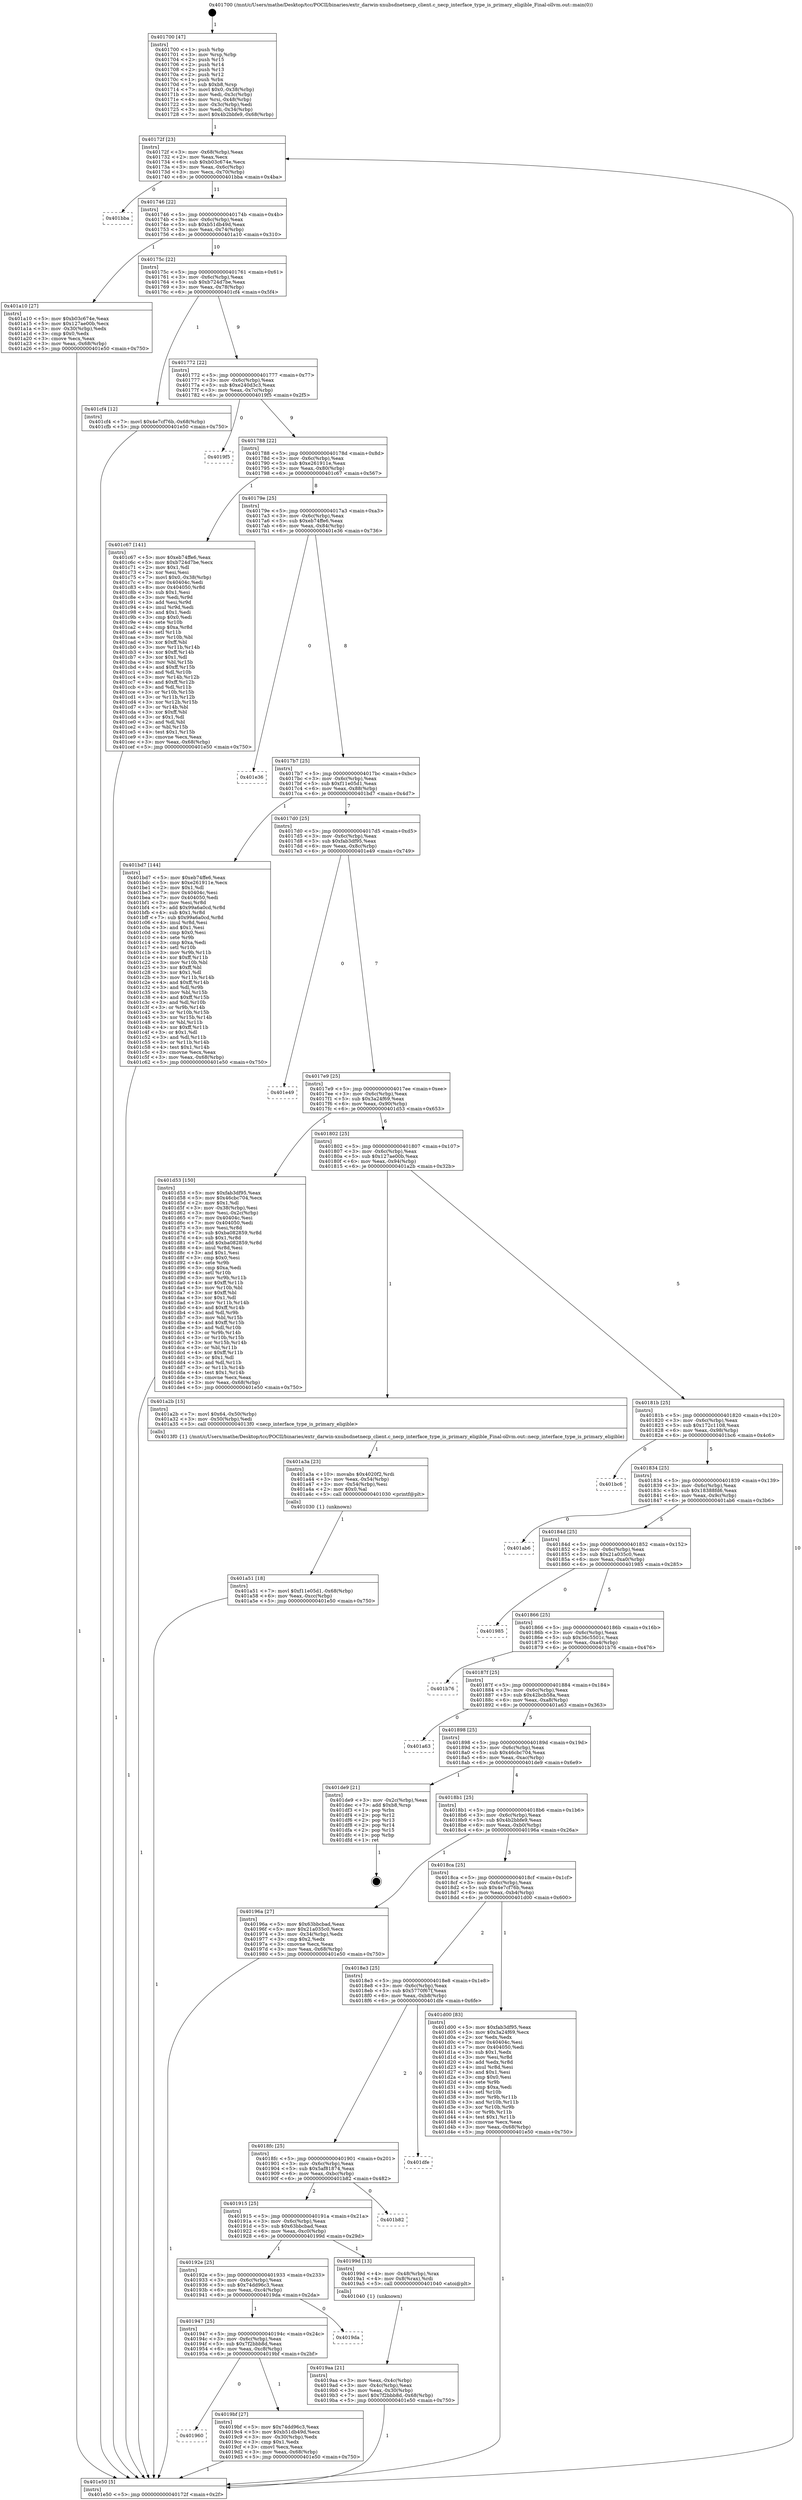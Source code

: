 digraph "0x401700" {
  label = "0x401700 (/mnt/c/Users/mathe/Desktop/tcc/POCII/binaries/extr_darwin-xnubsdnetnecp_client.c_necp_interface_type_is_primary_eligible_Final-ollvm.out::main(0))"
  labelloc = "t"
  node[shape=record]

  Entry [label="",width=0.3,height=0.3,shape=circle,fillcolor=black,style=filled]
  "0x40172f" [label="{
     0x40172f [23]\l
     | [instrs]\l
     &nbsp;&nbsp;0x40172f \<+3\>: mov -0x68(%rbp),%eax\l
     &nbsp;&nbsp;0x401732 \<+2\>: mov %eax,%ecx\l
     &nbsp;&nbsp;0x401734 \<+6\>: sub $0xb03c674e,%ecx\l
     &nbsp;&nbsp;0x40173a \<+3\>: mov %eax,-0x6c(%rbp)\l
     &nbsp;&nbsp;0x40173d \<+3\>: mov %ecx,-0x70(%rbp)\l
     &nbsp;&nbsp;0x401740 \<+6\>: je 0000000000401bba \<main+0x4ba\>\l
  }"]
  "0x401bba" [label="{
     0x401bba\l
  }", style=dashed]
  "0x401746" [label="{
     0x401746 [22]\l
     | [instrs]\l
     &nbsp;&nbsp;0x401746 \<+5\>: jmp 000000000040174b \<main+0x4b\>\l
     &nbsp;&nbsp;0x40174b \<+3\>: mov -0x6c(%rbp),%eax\l
     &nbsp;&nbsp;0x40174e \<+5\>: sub $0xb51db49d,%eax\l
     &nbsp;&nbsp;0x401753 \<+3\>: mov %eax,-0x74(%rbp)\l
     &nbsp;&nbsp;0x401756 \<+6\>: je 0000000000401a10 \<main+0x310\>\l
  }"]
  Exit [label="",width=0.3,height=0.3,shape=circle,fillcolor=black,style=filled,peripheries=2]
  "0x401a10" [label="{
     0x401a10 [27]\l
     | [instrs]\l
     &nbsp;&nbsp;0x401a10 \<+5\>: mov $0xb03c674e,%eax\l
     &nbsp;&nbsp;0x401a15 \<+5\>: mov $0x127ae00b,%ecx\l
     &nbsp;&nbsp;0x401a1a \<+3\>: mov -0x30(%rbp),%edx\l
     &nbsp;&nbsp;0x401a1d \<+3\>: cmp $0x0,%edx\l
     &nbsp;&nbsp;0x401a20 \<+3\>: cmove %ecx,%eax\l
     &nbsp;&nbsp;0x401a23 \<+3\>: mov %eax,-0x68(%rbp)\l
     &nbsp;&nbsp;0x401a26 \<+5\>: jmp 0000000000401e50 \<main+0x750\>\l
  }"]
  "0x40175c" [label="{
     0x40175c [22]\l
     | [instrs]\l
     &nbsp;&nbsp;0x40175c \<+5\>: jmp 0000000000401761 \<main+0x61\>\l
     &nbsp;&nbsp;0x401761 \<+3\>: mov -0x6c(%rbp),%eax\l
     &nbsp;&nbsp;0x401764 \<+5\>: sub $0xb724d7be,%eax\l
     &nbsp;&nbsp;0x401769 \<+3\>: mov %eax,-0x78(%rbp)\l
     &nbsp;&nbsp;0x40176c \<+6\>: je 0000000000401cf4 \<main+0x5f4\>\l
  }"]
  "0x401a51" [label="{
     0x401a51 [18]\l
     | [instrs]\l
     &nbsp;&nbsp;0x401a51 \<+7\>: movl $0xf11e05d1,-0x68(%rbp)\l
     &nbsp;&nbsp;0x401a58 \<+6\>: mov %eax,-0xcc(%rbp)\l
     &nbsp;&nbsp;0x401a5e \<+5\>: jmp 0000000000401e50 \<main+0x750\>\l
  }"]
  "0x401cf4" [label="{
     0x401cf4 [12]\l
     | [instrs]\l
     &nbsp;&nbsp;0x401cf4 \<+7\>: movl $0x4e7cf76b,-0x68(%rbp)\l
     &nbsp;&nbsp;0x401cfb \<+5\>: jmp 0000000000401e50 \<main+0x750\>\l
  }"]
  "0x401772" [label="{
     0x401772 [22]\l
     | [instrs]\l
     &nbsp;&nbsp;0x401772 \<+5\>: jmp 0000000000401777 \<main+0x77\>\l
     &nbsp;&nbsp;0x401777 \<+3\>: mov -0x6c(%rbp),%eax\l
     &nbsp;&nbsp;0x40177a \<+5\>: sub $0xe240d3c3,%eax\l
     &nbsp;&nbsp;0x40177f \<+3\>: mov %eax,-0x7c(%rbp)\l
     &nbsp;&nbsp;0x401782 \<+6\>: je 00000000004019f5 \<main+0x2f5\>\l
  }"]
  "0x401a3a" [label="{
     0x401a3a [23]\l
     | [instrs]\l
     &nbsp;&nbsp;0x401a3a \<+10\>: movabs $0x4020f2,%rdi\l
     &nbsp;&nbsp;0x401a44 \<+3\>: mov %eax,-0x54(%rbp)\l
     &nbsp;&nbsp;0x401a47 \<+3\>: mov -0x54(%rbp),%esi\l
     &nbsp;&nbsp;0x401a4a \<+2\>: mov $0x0,%al\l
     &nbsp;&nbsp;0x401a4c \<+5\>: call 0000000000401030 \<printf@plt\>\l
     | [calls]\l
     &nbsp;&nbsp;0x401030 \{1\} (unknown)\l
  }"]
  "0x4019f5" [label="{
     0x4019f5\l
  }", style=dashed]
  "0x401788" [label="{
     0x401788 [22]\l
     | [instrs]\l
     &nbsp;&nbsp;0x401788 \<+5\>: jmp 000000000040178d \<main+0x8d\>\l
     &nbsp;&nbsp;0x40178d \<+3\>: mov -0x6c(%rbp),%eax\l
     &nbsp;&nbsp;0x401790 \<+5\>: sub $0xe261911e,%eax\l
     &nbsp;&nbsp;0x401795 \<+3\>: mov %eax,-0x80(%rbp)\l
     &nbsp;&nbsp;0x401798 \<+6\>: je 0000000000401c67 \<main+0x567\>\l
  }"]
  "0x401960" [label="{
     0x401960\l
  }", style=dashed]
  "0x401c67" [label="{
     0x401c67 [141]\l
     | [instrs]\l
     &nbsp;&nbsp;0x401c67 \<+5\>: mov $0xeb74ffe6,%eax\l
     &nbsp;&nbsp;0x401c6c \<+5\>: mov $0xb724d7be,%ecx\l
     &nbsp;&nbsp;0x401c71 \<+2\>: mov $0x1,%dl\l
     &nbsp;&nbsp;0x401c73 \<+2\>: xor %esi,%esi\l
     &nbsp;&nbsp;0x401c75 \<+7\>: movl $0x0,-0x38(%rbp)\l
     &nbsp;&nbsp;0x401c7c \<+7\>: mov 0x40404c,%edi\l
     &nbsp;&nbsp;0x401c83 \<+8\>: mov 0x404050,%r8d\l
     &nbsp;&nbsp;0x401c8b \<+3\>: sub $0x1,%esi\l
     &nbsp;&nbsp;0x401c8e \<+3\>: mov %edi,%r9d\l
     &nbsp;&nbsp;0x401c91 \<+3\>: add %esi,%r9d\l
     &nbsp;&nbsp;0x401c94 \<+4\>: imul %r9d,%edi\l
     &nbsp;&nbsp;0x401c98 \<+3\>: and $0x1,%edi\l
     &nbsp;&nbsp;0x401c9b \<+3\>: cmp $0x0,%edi\l
     &nbsp;&nbsp;0x401c9e \<+4\>: sete %r10b\l
     &nbsp;&nbsp;0x401ca2 \<+4\>: cmp $0xa,%r8d\l
     &nbsp;&nbsp;0x401ca6 \<+4\>: setl %r11b\l
     &nbsp;&nbsp;0x401caa \<+3\>: mov %r10b,%bl\l
     &nbsp;&nbsp;0x401cad \<+3\>: xor $0xff,%bl\l
     &nbsp;&nbsp;0x401cb0 \<+3\>: mov %r11b,%r14b\l
     &nbsp;&nbsp;0x401cb3 \<+4\>: xor $0xff,%r14b\l
     &nbsp;&nbsp;0x401cb7 \<+3\>: xor $0x1,%dl\l
     &nbsp;&nbsp;0x401cba \<+3\>: mov %bl,%r15b\l
     &nbsp;&nbsp;0x401cbd \<+4\>: and $0xff,%r15b\l
     &nbsp;&nbsp;0x401cc1 \<+3\>: and %dl,%r10b\l
     &nbsp;&nbsp;0x401cc4 \<+3\>: mov %r14b,%r12b\l
     &nbsp;&nbsp;0x401cc7 \<+4\>: and $0xff,%r12b\l
     &nbsp;&nbsp;0x401ccb \<+3\>: and %dl,%r11b\l
     &nbsp;&nbsp;0x401cce \<+3\>: or %r10b,%r15b\l
     &nbsp;&nbsp;0x401cd1 \<+3\>: or %r11b,%r12b\l
     &nbsp;&nbsp;0x401cd4 \<+3\>: xor %r12b,%r15b\l
     &nbsp;&nbsp;0x401cd7 \<+3\>: or %r14b,%bl\l
     &nbsp;&nbsp;0x401cda \<+3\>: xor $0xff,%bl\l
     &nbsp;&nbsp;0x401cdd \<+3\>: or $0x1,%dl\l
     &nbsp;&nbsp;0x401ce0 \<+2\>: and %dl,%bl\l
     &nbsp;&nbsp;0x401ce2 \<+3\>: or %bl,%r15b\l
     &nbsp;&nbsp;0x401ce5 \<+4\>: test $0x1,%r15b\l
     &nbsp;&nbsp;0x401ce9 \<+3\>: cmovne %ecx,%eax\l
     &nbsp;&nbsp;0x401cec \<+3\>: mov %eax,-0x68(%rbp)\l
     &nbsp;&nbsp;0x401cef \<+5\>: jmp 0000000000401e50 \<main+0x750\>\l
  }"]
  "0x40179e" [label="{
     0x40179e [25]\l
     | [instrs]\l
     &nbsp;&nbsp;0x40179e \<+5\>: jmp 00000000004017a3 \<main+0xa3\>\l
     &nbsp;&nbsp;0x4017a3 \<+3\>: mov -0x6c(%rbp),%eax\l
     &nbsp;&nbsp;0x4017a6 \<+5\>: sub $0xeb74ffe6,%eax\l
     &nbsp;&nbsp;0x4017ab \<+6\>: mov %eax,-0x84(%rbp)\l
     &nbsp;&nbsp;0x4017b1 \<+6\>: je 0000000000401e36 \<main+0x736\>\l
  }"]
  "0x4019bf" [label="{
     0x4019bf [27]\l
     | [instrs]\l
     &nbsp;&nbsp;0x4019bf \<+5\>: mov $0x74dd96c3,%eax\l
     &nbsp;&nbsp;0x4019c4 \<+5\>: mov $0xb51db49d,%ecx\l
     &nbsp;&nbsp;0x4019c9 \<+3\>: mov -0x30(%rbp),%edx\l
     &nbsp;&nbsp;0x4019cc \<+3\>: cmp $0x1,%edx\l
     &nbsp;&nbsp;0x4019cf \<+3\>: cmovl %ecx,%eax\l
     &nbsp;&nbsp;0x4019d2 \<+3\>: mov %eax,-0x68(%rbp)\l
     &nbsp;&nbsp;0x4019d5 \<+5\>: jmp 0000000000401e50 \<main+0x750\>\l
  }"]
  "0x401e36" [label="{
     0x401e36\l
  }", style=dashed]
  "0x4017b7" [label="{
     0x4017b7 [25]\l
     | [instrs]\l
     &nbsp;&nbsp;0x4017b7 \<+5\>: jmp 00000000004017bc \<main+0xbc\>\l
     &nbsp;&nbsp;0x4017bc \<+3\>: mov -0x6c(%rbp),%eax\l
     &nbsp;&nbsp;0x4017bf \<+5\>: sub $0xf11e05d1,%eax\l
     &nbsp;&nbsp;0x4017c4 \<+6\>: mov %eax,-0x88(%rbp)\l
     &nbsp;&nbsp;0x4017ca \<+6\>: je 0000000000401bd7 \<main+0x4d7\>\l
  }"]
  "0x401947" [label="{
     0x401947 [25]\l
     | [instrs]\l
     &nbsp;&nbsp;0x401947 \<+5\>: jmp 000000000040194c \<main+0x24c\>\l
     &nbsp;&nbsp;0x40194c \<+3\>: mov -0x6c(%rbp),%eax\l
     &nbsp;&nbsp;0x40194f \<+5\>: sub $0x7f2bbb8d,%eax\l
     &nbsp;&nbsp;0x401954 \<+6\>: mov %eax,-0xc8(%rbp)\l
     &nbsp;&nbsp;0x40195a \<+6\>: je 00000000004019bf \<main+0x2bf\>\l
  }"]
  "0x401bd7" [label="{
     0x401bd7 [144]\l
     | [instrs]\l
     &nbsp;&nbsp;0x401bd7 \<+5\>: mov $0xeb74ffe6,%eax\l
     &nbsp;&nbsp;0x401bdc \<+5\>: mov $0xe261911e,%ecx\l
     &nbsp;&nbsp;0x401be1 \<+2\>: mov $0x1,%dl\l
     &nbsp;&nbsp;0x401be3 \<+7\>: mov 0x40404c,%esi\l
     &nbsp;&nbsp;0x401bea \<+7\>: mov 0x404050,%edi\l
     &nbsp;&nbsp;0x401bf1 \<+3\>: mov %esi,%r8d\l
     &nbsp;&nbsp;0x401bf4 \<+7\>: add $0x99a6a0cd,%r8d\l
     &nbsp;&nbsp;0x401bfb \<+4\>: sub $0x1,%r8d\l
     &nbsp;&nbsp;0x401bff \<+7\>: sub $0x99a6a0cd,%r8d\l
     &nbsp;&nbsp;0x401c06 \<+4\>: imul %r8d,%esi\l
     &nbsp;&nbsp;0x401c0a \<+3\>: and $0x1,%esi\l
     &nbsp;&nbsp;0x401c0d \<+3\>: cmp $0x0,%esi\l
     &nbsp;&nbsp;0x401c10 \<+4\>: sete %r9b\l
     &nbsp;&nbsp;0x401c14 \<+3\>: cmp $0xa,%edi\l
     &nbsp;&nbsp;0x401c17 \<+4\>: setl %r10b\l
     &nbsp;&nbsp;0x401c1b \<+3\>: mov %r9b,%r11b\l
     &nbsp;&nbsp;0x401c1e \<+4\>: xor $0xff,%r11b\l
     &nbsp;&nbsp;0x401c22 \<+3\>: mov %r10b,%bl\l
     &nbsp;&nbsp;0x401c25 \<+3\>: xor $0xff,%bl\l
     &nbsp;&nbsp;0x401c28 \<+3\>: xor $0x1,%dl\l
     &nbsp;&nbsp;0x401c2b \<+3\>: mov %r11b,%r14b\l
     &nbsp;&nbsp;0x401c2e \<+4\>: and $0xff,%r14b\l
     &nbsp;&nbsp;0x401c32 \<+3\>: and %dl,%r9b\l
     &nbsp;&nbsp;0x401c35 \<+3\>: mov %bl,%r15b\l
     &nbsp;&nbsp;0x401c38 \<+4\>: and $0xff,%r15b\l
     &nbsp;&nbsp;0x401c3c \<+3\>: and %dl,%r10b\l
     &nbsp;&nbsp;0x401c3f \<+3\>: or %r9b,%r14b\l
     &nbsp;&nbsp;0x401c42 \<+3\>: or %r10b,%r15b\l
     &nbsp;&nbsp;0x401c45 \<+3\>: xor %r15b,%r14b\l
     &nbsp;&nbsp;0x401c48 \<+3\>: or %bl,%r11b\l
     &nbsp;&nbsp;0x401c4b \<+4\>: xor $0xff,%r11b\l
     &nbsp;&nbsp;0x401c4f \<+3\>: or $0x1,%dl\l
     &nbsp;&nbsp;0x401c52 \<+3\>: and %dl,%r11b\l
     &nbsp;&nbsp;0x401c55 \<+3\>: or %r11b,%r14b\l
     &nbsp;&nbsp;0x401c58 \<+4\>: test $0x1,%r14b\l
     &nbsp;&nbsp;0x401c5c \<+3\>: cmovne %ecx,%eax\l
     &nbsp;&nbsp;0x401c5f \<+3\>: mov %eax,-0x68(%rbp)\l
     &nbsp;&nbsp;0x401c62 \<+5\>: jmp 0000000000401e50 \<main+0x750\>\l
  }"]
  "0x4017d0" [label="{
     0x4017d0 [25]\l
     | [instrs]\l
     &nbsp;&nbsp;0x4017d0 \<+5\>: jmp 00000000004017d5 \<main+0xd5\>\l
     &nbsp;&nbsp;0x4017d5 \<+3\>: mov -0x6c(%rbp),%eax\l
     &nbsp;&nbsp;0x4017d8 \<+5\>: sub $0xfab3df95,%eax\l
     &nbsp;&nbsp;0x4017dd \<+6\>: mov %eax,-0x8c(%rbp)\l
     &nbsp;&nbsp;0x4017e3 \<+6\>: je 0000000000401e49 \<main+0x749\>\l
  }"]
  "0x4019da" [label="{
     0x4019da\l
  }", style=dashed]
  "0x401e49" [label="{
     0x401e49\l
  }", style=dashed]
  "0x4017e9" [label="{
     0x4017e9 [25]\l
     | [instrs]\l
     &nbsp;&nbsp;0x4017e9 \<+5\>: jmp 00000000004017ee \<main+0xee\>\l
     &nbsp;&nbsp;0x4017ee \<+3\>: mov -0x6c(%rbp),%eax\l
     &nbsp;&nbsp;0x4017f1 \<+5\>: sub $0x3a24f69,%eax\l
     &nbsp;&nbsp;0x4017f6 \<+6\>: mov %eax,-0x90(%rbp)\l
     &nbsp;&nbsp;0x4017fc \<+6\>: je 0000000000401d53 \<main+0x653\>\l
  }"]
  "0x4019aa" [label="{
     0x4019aa [21]\l
     | [instrs]\l
     &nbsp;&nbsp;0x4019aa \<+3\>: mov %eax,-0x4c(%rbp)\l
     &nbsp;&nbsp;0x4019ad \<+3\>: mov -0x4c(%rbp),%eax\l
     &nbsp;&nbsp;0x4019b0 \<+3\>: mov %eax,-0x30(%rbp)\l
     &nbsp;&nbsp;0x4019b3 \<+7\>: movl $0x7f2bbb8d,-0x68(%rbp)\l
     &nbsp;&nbsp;0x4019ba \<+5\>: jmp 0000000000401e50 \<main+0x750\>\l
  }"]
  "0x401d53" [label="{
     0x401d53 [150]\l
     | [instrs]\l
     &nbsp;&nbsp;0x401d53 \<+5\>: mov $0xfab3df95,%eax\l
     &nbsp;&nbsp;0x401d58 \<+5\>: mov $0x46cbc704,%ecx\l
     &nbsp;&nbsp;0x401d5d \<+2\>: mov $0x1,%dl\l
     &nbsp;&nbsp;0x401d5f \<+3\>: mov -0x38(%rbp),%esi\l
     &nbsp;&nbsp;0x401d62 \<+3\>: mov %esi,-0x2c(%rbp)\l
     &nbsp;&nbsp;0x401d65 \<+7\>: mov 0x40404c,%esi\l
     &nbsp;&nbsp;0x401d6c \<+7\>: mov 0x404050,%edi\l
     &nbsp;&nbsp;0x401d73 \<+3\>: mov %esi,%r8d\l
     &nbsp;&nbsp;0x401d76 \<+7\>: sub $0xba082859,%r8d\l
     &nbsp;&nbsp;0x401d7d \<+4\>: sub $0x1,%r8d\l
     &nbsp;&nbsp;0x401d81 \<+7\>: add $0xba082859,%r8d\l
     &nbsp;&nbsp;0x401d88 \<+4\>: imul %r8d,%esi\l
     &nbsp;&nbsp;0x401d8c \<+3\>: and $0x1,%esi\l
     &nbsp;&nbsp;0x401d8f \<+3\>: cmp $0x0,%esi\l
     &nbsp;&nbsp;0x401d92 \<+4\>: sete %r9b\l
     &nbsp;&nbsp;0x401d96 \<+3\>: cmp $0xa,%edi\l
     &nbsp;&nbsp;0x401d99 \<+4\>: setl %r10b\l
     &nbsp;&nbsp;0x401d9d \<+3\>: mov %r9b,%r11b\l
     &nbsp;&nbsp;0x401da0 \<+4\>: xor $0xff,%r11b\l
     &nbsp;&nbsp;0x401da4 \<+3\>: mov %r10b,%bl\l
     &nbsp;&nbsp;0x401da7 \<+3\>: xor $0xff,%bl\l
     &nbsp;&nbsp;0x401daa \<+3\>: xor $0x1,%dl\l
     &nbsp;&nbsp;0x401dad \<+3\>: mov %r11b,%r14b\l
     &nbsp;&nbsp;0x401db0 \<+4\>: and $0xff,%r14b\l
     &nbsp;&nbsp;0x401db4 \<+3\>: and %dl,%r9b\l
     &nbsp;&nbsp;0x401db7 \<+3\>: mov %bl,%r15b\l
     &nbsp;&nbsp;0x401dba \<+4\>: and $0xff,%r15b\l
     &nbsp;&nbsp;0x401dbe \<+3\>: and %dl,%r10b\l
     &nbsp;&nbsp;0x401dc1 \<+3\>: or %r9b,%r14b\l
     &nbsp;&nbsp;0x401dc4 \<+3\>: or %r10b,%r15b\l
     &nbsp;&nbsp;0x401dc7 \<+3\>: xor %r15b,%r14b\l
     &nbsp;&nbsp;0x401dca \<+3\>: or %bl,%r11b\l
     &nbsp;&nbsp;0x401dcd \<+4\>: xor $0xff,%r11b\l
     &nbsp;&nbsp;0x401dd1 \<+3\>: or $0x1,%dl\l
     &nbsp;&nbsp;0x401dd4 \<+3\>: and %dl,%r11b\l
     &nbsp;&nbsp;0x401dd7 \<+3\>: or %r11b,%r14b\l
     &nbsp;&nbsp;0x401dda \<+4\>: test $0x1,%r14b\l
     &nbsp;&nbsp;0x401dde \<+3\>: cmovne %ecx,%eax\l
     &nbsp;&nbsp;0x401de1 \<+3\>: mov %eax,-0x68(%rbp)\l
     &nbsp;&nbsp;0x401de4 \<+5\>: jmp 0000000000401e50 \<main+0x750\>\l
  }"]
  "0x401802" [label="{
     0x401802 [25]\l
     | [instrs]\l
     &nbsp;&nbsp;0x401802 \<+5\>: jmp 0000000000401807 \<main+0x107\>\l
     &nbsp;&nbsp;0x401807 \<+3\>: mov -0x6c(%rbp),%eax\l
     &nbsp;&nbsp;0x40180a \<+5\>: sub $0x127ae00b,%eax\l
     &nbsp;&nbsp;0x40180f \<+6\>: mov %eax,-0x94(%rbp)\l
     &nbsp;&nbsp;0x401815 \<+6\>: je 0000000000401a2b \<main+0x32b\>\l
  }"]
  "0x40192e" [label="{
     0x40192e [25]\l
     | [instrs]\l
     &nbsp;&nbsp;0x40192e \<+5\>: jmp 0000000000401933 \<main+0x233\>\l
     &nbsp;&nbsp;0x401933 \<+3\>: mov -0x6c(%rbp),%eax\l
     &nbsp;&nbsp;0x401936 \<+5\>: sub $0x74dd96c3,%eax\l
     &nbsp;&nbsp;0x40193b \<+6\>: mov %eax,-0xc4(%rbp)\l
     &nbsp;&nbsp;0x401941 \<+6\>: je 00000000004019da \<main+0x2da\>\l
  }"]
  "0x401a2b" [label="{
     0x401a2b [15]\l
     | [instrs]\l
     &nbsp;&nbsp;0x401a2b \<+7\>: movl $0x64,-0x50(%rbp)\l
     &nbsp;&nbsp;0x401a32 \<+3\>: mov -0x50(%rbp),%edi\l
     &nbsp;&nbsp;0x401a35 \<+5\>: call 00000000004013f0 \<necp_interface_type_is_primary_eligible\>\l
     | [calls]\l
     &nbsp;&nbsp;0x4013f0 \{1\} (/mnt/c/Users/mathe/Desktop/tcc/POCII/binaries/extr_darwin-xnubsdnetnecp_client.c_necp_interface_type_is_primary_eligible_Final-ollvm.out::necp_interface_type_is_primary_eligible)\l
  }"]
  "0x40181b" [label="{
     0x40181b [25]\l
     | [instrs]\l
     &nbsp;&nbsp;0x40181b \<+5\>: jmp 0000000000401820 \<main+0x120\>\l
     &nbsp;&nbsp;0x401820 \<+3\>: mov -0x6c(%rbp),%eax\l
     &nbsp;&nbsp;0x401823 \<+5\>: sub $0x172c1108,%eax\l
     &nbsp;&nbsp;0x401828 \<+6\>: mov %eax,-0x98(%rbp)\l
     &nbsp;&nbsp;0x40182e \<+6\>: je 0000000000401bc6 \<main+0x4c6\>\l
  }"]
  "0x40199d" [label="{
     0x40199d [13]\l
     | [instrs]\l
     &nbsp;&nbsp;0x40199d \<+4\>: mov -0x48(%rbp),%rax\l
     &nbsp;&nbsp;0x4019a1 \<+4\>: mov 0x8(%rax),%rdi\l
     &nbsp;&nbsp;0x4019a5 \<+5\>: call 0000000000401040 \<atoi@plt\>\l
     | [calls]\l
     &nbsp;&nbsp;0x401040 \{1\} (unknown)\l
  }"]
  "0x401bc6" [label="{
     0x401bc6\l
  }", style=dashed]
  "0x401834" [label="{
     0x401834 [25]\l
     | [instrs]\l
     &nbsp;&nbsp;0x401834 \<+5\>: jmp 0000000000401839 \<main+0x139\>\l
     &nbsp;&nbsp;0x401839 \<+3\>: mov -0x6c(%rbp),%eax\l
     &nbsp;&nbsp;0x40183c \<+5\>: sub $0x18388fd6,%eax\l
     &nbsp;&nbsp;0x401841 \<+6\>: mov %eax,-0x9c(%rbp)\l
     &nbsp;&nbsp;0x401847 \<+6\>: je 0000000000401ab6 \<main+0x3b6\>\l
  }"]
  "0x401915" [label="{
     0x401915 [25]\l
     | [instrs]\l
     &nbsp;&nbsp;0x401915 \<+5\>: jmp 000000000040191a \<main+0x21a\>\l
     &nbsp;&nbsp;0x40191a \<+3\>: mov -0x6c(%rbp),%eax\l
     &nbsp;&nbsp;0x40191d \<+5\>: sub $0x63bbcbad,%eax\l
     &nbsp;&nbsp;0x401922 \<+6\>: mov %eax,-0xc0(%rbp)\l
     &nbsp;&nbsp;0x401928 \<+6\>: je 000000000040199d \<main+0x29d\>\l
  }"]
  "0x401ab6" [label="{
     0x401ab6\l
  }", style=dashed]
  "0x40184d" [label="{
     0x40184d [25]\l
     | [instrs]\l
     &nbsp;&nbsp;0x40184d \<+5\>: jmp 0000000000401852 \<main+0x152\>\l
     &nbsp;&nbsp;0x401852 \<+3\>: mov -0x6c(%rbp),%eax\l
     &nbsp;&nbsp;0x401855 \<+5\>: sub $0x21a035c0,%eax\l
     &nbsp;&nbsp;0x40185a \<+6\>: mov %eax,-0xa0(%rbp)\l
     &nbsp;&nbsp;0x401860 \<+6\>: je 0000000000401985 \<main+0x285\>\l
  }"]
  "0x401b82" [label="{
     0x401b82\l
  }", style=dashed]
  "0x401985" [label="{
     0x401985\l
  }", style=dashed]
  "0x401866" [label="{
     0x401866 [25]\l
     | [instrs]\l
     &nbsp;&nbsp;0x401866 \<+5\>: jmp 000000000040186b \<main+0x16b\>\l
     &nbsp;&nbsp;0x40186b \<+3\>: mov -0x6c(%rbp),%eax\l
     &nbsp;&nbsp;0x40186e \<+5\>: sub $0x36c5501c,%eax\l
     &nbsp;&nbsp;0x401873 \<+6\>: mov %eax,-0xa4(%rbp)\l
     &nbsp;&nbsp;0x401879 \<+6\>: je 0000000000401b76 \<main+0x476\>\l
  }"]
  "0x4018fc" [label="{
     0x4018fc [25]\l
     | [instrs]\l
     &nbsp;&nbsp;0x4018fc \<+5\>: jmp 0000000000401901 \<main+0x201\>\l
     &nbsp;&nbsp;0x401901 \<+3\>: mov -0x6c(%rbp),%eax\l
     &nbsp;&nbsp;0x401904 \<+5\>: sub $0x5af81874,%eax\l
     &nbsp;&nbsp;0x401909 \<+6\>: mov %eax,-0xbc(%rbp)\l
     &nbsp;&nbsp;0x40190f \<+6\>: je 0000000000401b82 \<main+0x482\>\l
  }"]
  "0x401b76" [label="{
     0x401b76\l
  }", style=dashed]
  "0x40187f" [label="{
     0x40187f [25]\l
     | [instrs]\l
     &nbsp;&nbsp;0x40187f \<+5\>: jmp 0000000000401884 \<main+0x184\>\l
     &nbsp;&nbsp;0x401884 \<+3\>: mov -0x6c(%rbp),%eax\l
     &nbsp;&nbsp;0x401887 \<+5\>: sub $0x42bcb58a,%eax\l
     &nbsp;&nbsp;0x40188c \<+6\>: mov %eax,-0xa8(%rbp)\l
     &nbsp;&nbsp;0x401892 \<+6\>: je 0000000000401a63 \<main+0x363\>\l
  }"]
  "0x401dfe" [label="{
     0x401dfe\l
  }", style=dashed]
  "0x401a63" [label="{
     0x401a63\l
  }", style=dashed]
  "0x401898" [label="{
     0x401898 [25]\l
     | [instrs]\l
     &nbsp;&nbsp;0x401898 \<+5\>: jmp 000000000040189d \<main+0x19d\>\l
     &nbsp;&nbsp;0x40189d \<+3\>: mov -0x6c(%rbp),%eax\l
     &nbsp;&nbsp;0x4018a0 \<+5\>: sub $0x46cbc704,%eax\l
     &nbsp;&nbsp;0x4018a5 \<+6\>: mov %eax,-0xac(%rbp)\l
     &nbsp;&nbsp;0x4018ab \<+6\>: je 0000000000401de9 \<main+0x6e9\>\l
  }"]
  "0x4018e3" [label="{
     0x4018e3 [25]\l
     | [instrs]\l
     &nbsp;&nbsp;0x4018e3 \<+5\>: jmp 00000000004018e8 \<main+0x1e8\>\l
     &nbsp;&nbsp;0x4018e8 \<+3\>: mov -0x6c(%rbp),%eax\l
     &nbsp;&nbsp;0x4018eb \<+5\>: sub $0x5770f67f,%eax\l
     &nbsp;&nbsp;0x4018f0 \<+6\>: mov %eax,-0xb8(%rbp)\l
     &nbsp;&nbsp;0x4018f6 \<+6\>: je 0000000000401dfe \<main+0x6fe\>\l
  }"]
  "0x401de9" [label="{
     0x401de9 [21]\l
     | [instrs]\l
     &nbsp;&nbsp;0x401de9 \<+3\>: mov -0x2c(%rbp),%eax\l
     &nbsp;&nbsp;0x401dec \<+7\>: add $0xb8,%rsp\l
     &nbsp;&nbsp;0x401df3 \<+1\>: pop %rbx\l
     &nbsp;&nbsp;0x401df4 \<+2\>: pop %r12\l
     &nbsp;&nbsp;0x401df6 \<+2\>: pop %r13\l
     &nbsp;&nbsp;0x401df8 \<+2\>: pop %r14\l
     &nbsp;&nbsp;0x401dfa \<+2\>: pop %r15\l
     &nbsp;&nbsp;0x401dfc \<+1\>: pop %rbp\l
     &nbsp;&nbsp;0x401dfd \<+1\>: ret\l
  }"]
  "0x4018b1" [label="{
     0x4018b1 [25]\l
     | [instrs]\l
     &nbsp;&nbsp;0x4018b1 \<+5\>: jmp 00000000004018b6 \<main+0x1b6\>\l
     &nbsp;&nbsp;0x4018b6 \<+3\>: mov -0x6c(%rbp),%eax\l
     &nbsp;&nbsp;0x4018b9 \<+5\>: sub $0x4b2bbfe9,%eax\l
     &nbsp;&nbsp;0x4018be \<+6\>: mov %eax,-0xb0(%rbp)\l
     &nbsp;&nbsp;0x4018c4 \<+6\>: je 000000000040196a \<main+0x26a\>\l
  }"]
  "0x401d00" [label="{
     0x401d00 [83]\l
     | [instrs]\l
     &nbsp;&nbsp;0x401d00 \<+5\>: mov $0xfab3df95,%eax\l
     &nbsp;&nbsp;0x401d05 \<+5\>: mov $0x3a24f69,%ecx\l
     &nbsp;&nbsp;0x401d0a \<+2\>: xor %edx,%edx\l
     &nbsp;&nbsp;0x401d0c \<+7\>: mov 0x40404c,%esi\l
     &nbsp;&nbsp;0x401d13 \<+7\>: mov 0x404050,%edi\l
     &nbsp;&nbsp;0x401d1a \<+3\>: sub $0x1,%edx\l
     &nbsp;&nbsp;0x401d1d \<+3\>: mov %esi,%r8d\l
     &nbsp;&nbsp;0x401d20 \<+3\>: add %edx,%r8d\l
     &nbsp;&nbsp;0x401d23 \<+4\>: imul %r8d,%esi\l
     &nbsp;&nbsp;0x401d27 \<+3\>: and $0x1,%esi\l
     &nbsp;&nbsp;0x401d2a \<+3\>: cmp $0x0,%esi\l
     &nbsp;&nbsp;0x401d2d \<+4\>: sete %r9b\l
     &nbsp;&nbsp;0x401d31 \<+3\>: cmp $0xa,%edi\l
     &nbsp;&nbsp;0x401d34 \<+4\>: setl %r10b\l
     &nbsp;&nbsp;0x401d38 \<+3\>: mov %r9b,%r11b\l
     &nbsp;&nbsp;0x401d3b \<+3\>: and %r10b,%r11b\l
     &nbsp;&nbsp;0x401d3e \<+3\>: xor %r10b,%r9b\l
     &nbsp;&nbsp;0x401d41 \<+3\>: or %r9b,%r11b\l
     &nbsp;&nbsp;0x401d44 \<+4\>: test $0x1,%r11b\l
     &nbsp;&nbsp;0x401d48 \<+3\>: cmovne %ecx,%eax\l
     &nbsp;&nbsp;0x401d4b \<+3\>: mov %eax,-0x68(%rbp)\l
     &nbsp;&nbsp;0x401d4e \<+5\>: jmp 0000000000401e50 \<main+0x750\>\l
  }"]
  "0x40196a" [label="{
     0x40196a [27]\l
     | [instrs]\l
     &nbsp;&nbsp;0x40196a \<+5\>: mov $0x63bbcbad,%eax\l
     &nbsp;&nbsp;0x40196f \<+5\>: mov $0x21a035c0,%ecx\l
     &nbsp;&nbsp;0x401974 \<+3\>: mov -0x34(%rbp),%edx\l
     &nbsp;&nbsp;0x401977 \<+3\>: cmp $0x2,%edx\l
     &nbsp;&nbsp;0x40197a \<+3\>: cmovne %ecx,%eax\l
     &nbsp;&nbsp;0x40197d \<+3\>: mov %eax,-0x68(%rbp)\l
     &nbsp;&nbsp;0x401980 \<+5\>: jmp 0000000000401e50 \<main+0x750\>\l
  }"]
  "0x4018ca" [label="{
     0x4018ca [25]\l
     | [instrs]\l
     &nbsp;&nbsp;0x4018ca \<+5\>: jmp 00000000004018cf \<main+0x1cf\>\l
     &nbsp;&nbsp;0x4018cf \<+3\>: mov -0x6c(%rbp),%eax\l
     &nbsp;&nbsp;0x4018d2 \<+5\>: sub $0x4e7cf76b,%eax\l
     &nbsp;&nbsp;0x4018d7 \<+6\>: mov %eax,-0xb4(%rbp)\l
     &nbsp;&nbsp;0x4018dd \<+6\>: je 0000000000401d00 \<main+0x600\>\l
  }"]
  "0x401e50" [label="{
     0x401e50 [5]\l
     | [instrs]\l
     &nbsp;&nbsp;0x401e50 \<+5\>: jmp 000000000040172f \<main+0x2f\>\l
  }"]
  "0x401700" [label="{
     0x401700 [47]\l
     | [instrs]\l
     &nbsp;&nbsp;0x401700 \<+1\>: push %rbp\l
     &nbsp;&nbsp;0x401701 \<+3\>: mov %rsp,%rbp\l
     &nbsp;&nbsp;0x401704 \<+2\>: push %r15\l
     &nbsp;&nbsp;0x401706 \<+2\>: push %r14\l
     &nbsp;&nbsp;0x401708 \<+2\>: push %r13\l
     &nbsp;&nbsp;0x40170a \<+2\>: push %r12\l
     &nbsp;&nbsp;0x40170c \<+1\>: push %rbx\l
     &nbsp;&nbsp;0x40170d \<+7\>: sub $0xb8,%rsp\l
     &nbsp;&nbsp;0x401714 \<+7\>: movl $0x0,-0x38(%rbp)\l
     &nbsp;&nbsp;0x40171b \<+3\>: mov %edi,-0x3c(%rbp)\l
     &nbsp;&nbsp;0x40171e \<+4\>: mov %rsi,-0x48(%rbp)\l
     &nbsp;&nbsp;0x401722 \<+3\>: mov -0x3c(%rbp),%edi\l
     &nbsp;&nbsp;0x401725 \<+3\>: mov %edi,-0x34(%rbp)\l
     &nbsp;&nbsp;0x401728 \<+7\>: movl $0x4b2bbfe9,-0x68(%rbp)\l
  }"]
  Entry -> "0x401700" [label=" 1"]
  "0x40172f" -> "0x401bba" [label=" 0"]
  "0x40172f" -> "0x401746" [label=" 11"]
  "0x401de9" -> Exit [label=" 1"]
  "0x401746" -> "0x401a10" [label=" 1"]
  "0x401746" -> "0x40175c" [label=" 10"]
  "0x401d53" -> "0x401e50" [label=" 1"]
  "0x40175c" -> "0x401cf4" [label=" 1"]
  "0x40175c" -> "0x401772" [label=" 9"]
  "0x401d00" -> "0x401e50" [label=" 1"]
  "0x401772" -> "0x4019f5" [label=" 0"]
  "0x401772" -> "0x401788" [label=" 9"]
  "0x401cf4" -> "0x401e50" [label=" 1"]
  "0x401788" -> "0x401c67" [label=" 1"]
  "0x401788" -> "0x40179e" [label=" 8"]
  "0x401c67" -> "0x401e50" [label=" 1"]
  "0x40179e" -> "0x401e36" [label=" 0"]
  "0x40179e" -> "0x4017b7" [label=" 8"]
  "0x401bd7" -> "0x401e50" [label=" 1"]
  "0x4017b7" -> "0x401bd7" [label=" 1"]
  "0x4017b7" -> "0x4017d0" [label=" 7"]
  "0x401a3a" -> "0x401a51" [label=" 1"]
  "0x4017d0" -> "0x401e49" [label=" 0"]
  "0x4017d0" -> "0x4017e9" [label=" 7"]
  "0x401a2b" -> "0x401a3a" [label=" 1"]
  "0x4017e9" -> "0x401d53" [label=" 1"]
  "0x4017e9" -> "0x401802" [label=" 6"]
  "0x4019bf" -> "0x401e50" [label=" 1"]
  "0x401802" -> "0x401a2b" [label=" 1"]
  "0x401802" -> "0x40181b" [label=" 5"]
  "0x401947" -> "0x401960" [label=" 0"]
  "0x40181b" -> "0x401bc6" [label=" 0"]
  "0x40181b" -> "0x401834" [label=" 5"]
  "0x401947" -> "0x4019bf" [label=" 1"]
  "0x401834" -> "0x401ab6" [label=" 0"]
  "0x401834" -> "0x40184d" [label=" 5"]
  "0x40192e" -> "0x401947" [label=" 1"]
  "0x40184d" -> "0x401985" [label=" 0"]
  "0x40184d" -> "0x401866" [label=" 5"]
  "0x40192e" -> "0x4019da" [label=" 0"]
  "0x401866" -> "0x401b76" [label=" 0"]
  "0x401866" -> "0x40187f" [label=" 5"]
  "0x4019aa" -> "0x401e50" [label=" 1"]
  "0x40187f" -> "0x401a63" [label=" 0"]
  "0x40187f" -> "0x401898" [label=" 5"]
  "0x40199d" -> "0x4019aa" [label=" 1"]
  "0x401898" -> "0x401de9" [label=" 1"]
  "0x401898" -> "0x4018b1" [label=" 4"]
  "0x401915" -> "0x40199d" [label=" 1"]
  "0x4018b1" -> "0x40196a" [label=" 1"]
  "0x4018b1" -> "0x4018ca" [label=" 3"]
  "0x40196a" -> "0x401e50" [label=" 1"]
  "0x401700" -> "0x40172f" [label=" 1"]
  "0x401e50" -> "0x40172f" [label=" 10"]
  "0x401a51" -> "0x401e50" [label=" 1"]
  "0x4018ca" -> "0x401d00" [label=" 1"]
  "0x4018ca" -> "0x4018e3" [label=" 2"]
  "0x401915" -> "0x40192e" [label=" 1"]
  "0x4018e3" -> "0x401dfe" [label=" 0"]
  "0x4018e3" -> "0x4018fc" [label=" 2"]
  "0x401a10" -> "0x401e50" [label=" 1"]
  "0x4018fc" -> "0x401b82" [label=" 0"]
  "0x4018fc" -> "0x401915" [label=" 2"]
}
